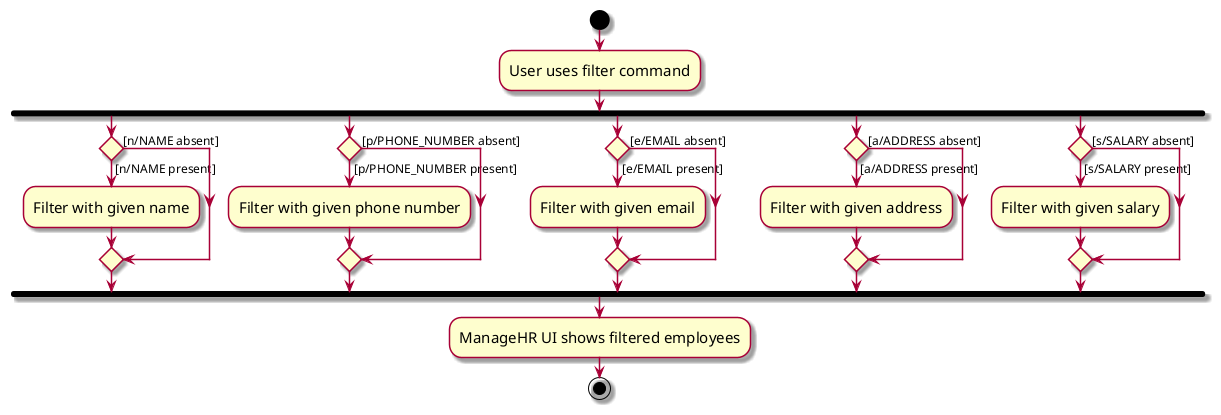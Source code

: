 @startuml
'https://plantuml.com/activity-diagram-beta
skin rose
skinparam ActivityFontSize 15
skinparam ArrowFontSize 12
start
:User uses filter command;
fork
    if () then ([n/NAME present])
        :Filter with given name;
    else ([n/NAME absent])
    endif
fork again
    if () then ([p/PHONE_NUMBER present])
        :Filter with given phone number;
    else ([p/PHONE_NUMBER absent])
    endif
fork again
    if () then ([e/EMAIL present])
        :Filter with given email;
    else ([e/EMAIL absent])
    endif
fork again
    if () then ([a/ADDRESS present])
        :Filter with given address;
    else ([a/ADDRESS absent])
    endif
fork again
    if () then ([s/SALARY present])
        :Filter with given salary;
    else ([s/SALARY absent])
    endif
end fork

:ManageHR UI shows filtered employees;
stop

@enduml
